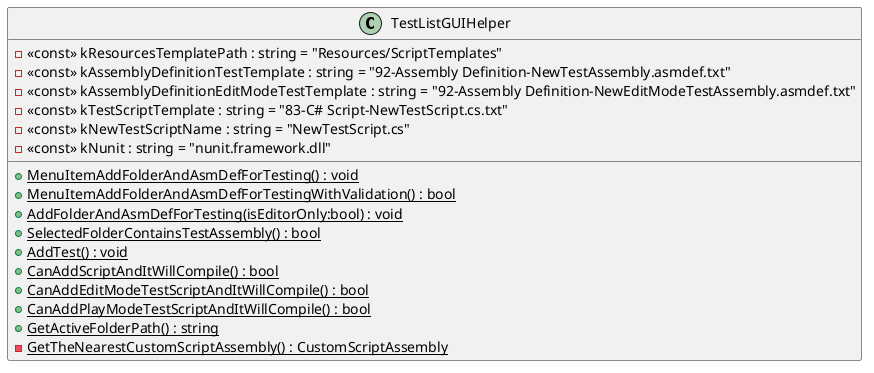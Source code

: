 @startuml
class TestListGUIHelper {
    - <<const>> kResourcesTemplatePath : string = "Resources/ScriptTemplates"
    - <<const>> kAssemblyDefinitionTestTemplate : string = "92-Assembly Definition-NewTestAssembly.asmdef.txt"
    - <<const>> kAssemblyDefinitionEditModeTestTemplate : string = "92-Assembly Definition-NewEditModeTestAssembly.asmdef.txt"
    - <<const>> kTestScriptTemplate : string = "83-C# Script-NewTestScript.cs.txt"
    - <<const>> kNewTestScriptName : string = "NewTestScript.cs"
    - <<const>> kNunit : string = "nunit.framework.dll"
    + {static} MenuItemAddFolderAndAsmDefForTesting() : void
    + {static} MenuItemAddFolderAndAsmDefForTestingWithValidation() : bool
    + {static} AddFolderAndAsmDefForTesting(isEditorOnly:bool) : void
    + {static} SelectedFolderContainsTestAssembly() : bool
    + {static} AddTest() : void
    + {static} CanAddScriptAndItWillCompile() : bool
    + {static} CanAddEditModeTestScriptAndItWillCompile() : bool
    + {static} CanAddPlayModeTestScriptAndItWillCompile() : bool
    + {static} GetActiveFolderPath() : string
    - {static} GetTheNearestCustomScriptAssembly() : CustomScriptAssembly
}
@enduml
